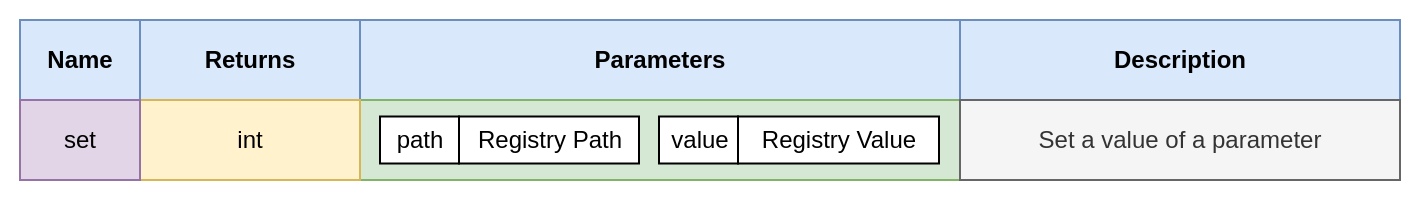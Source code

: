 <mxfile>
    <diagram id="fjN8D4Odn0497USpxgly" name="Page-1">
        <mxGraphModel dx="1051" dy="1609" grid="1" gridSize="10" guides="1" tooltips="1" connect="1" arrows="1" fold="1" page="1" pageScale="1" pageWidth="1169" pageHeight="827" background="#ffffff" math="0" shadow="0">
            <root>
                <mxCell id="0"/>
                <mxCell id="1" parent="0"/>
                <mxCell id="528" value="" style="rounded=0;whiteSpace=wrap;html=1;strokeColor=none;" vertex="1" parent="1">
                    <mxGeometry x="30" y="-810" width="710" height="100" as="geometry"/>
                </mxCell>
                <mxCell id="196" value="&lt;b&gt;Name&lt;/b&gt;" style="rounded=0;whiteSpace=wrap;html=1;align=center;fillColor=#dae8fc;strokeColor=#6c8ebf;" parent="1" vertex="1">
                    <mxGeometry x="40" y="-800" width="60" height="40" as="geometry"/>
                </mxCell>
                <mxCell id="501" value="&lt;b&gt;Parameters&lt;/b&gt;" style="rounded=0;whiteSpace=wrap;html=1;align=center;fillColor=#dae8fc;strokeColor=#6c8ebf;" parent="1" vertex="1">
                    <mxGeometry x="210" y="-800" width="300" height="40" as="geometry"/>
                </mxCell>
                <mxCell id="502" value="&lt;b&gt;Returns&lt;/b&gt;" style="rounded=0;whiteSpace=wrap;html=1;align=center;fillColor=#dae8fc;strokeColor=#6c8ebf;" parent="1" vertex="1">
                    <mxGeometry x="100" y="-800" width="110" height="40" as="geometry"/>
                </mxCell>
                <mxCell id="503" value="&lt;b&gt;Description&lt;/b&gt;" style="rounded=0;whiteSpace=wrap;html=1;align=center;fillColor=#dae8fc;strokeColor=#6c8ebf;" parent="1" vertex="1">
                    <mxGeometry x="510" y="-800" width="220" height="40" as="geometry"/>
                </mxCell>
                <mxCell id="520" value="" style="rounded=0;whiteSpace=wrap;html=1;fillColor=#d5e8d4;strokeColor=#82b366;" parent="1" vertex="1">
                    <mxGeometry x="210" y="-760" width="300" height="40" as="geometry"/>
                </mxCell>
                <mxCell id="521" value="int" style="rounded=0;whiteSpace=wrap;html=1;fillColor=#fff2cc;strokeColor=#d6b656;" parent="1" vertex="1">
                    <mxGeometry x="100" y="-760" width="110" height="40" as="geometry"/>
                </mxCell>
                <mxCell id="522" value="set" style="rounded=0;whiteSpace=wrap;html=1;fillColor=#e1d5e7;strokeColor=#9673a6;" parent="1" vertex="1">
                    <mxGeometry x="40" y="-760" width="60" height="40" as="geometry"/>
                </mxCell>
                <mxCell id="523" value="path" style="rounded=0;whiteSpace=wrap;html=1;" parent="1" vertex="1">
                    <mxGeometry x="220" y="-751.75" width="39.5" height="23.5" as="geometry"/>
                </mxCell>
                <mxCell id="524" value="Registry Path" style="rounded=0;whiteSpace=wrap;html=1;" parent="1" vertex="1">
                    <mxGeometry x="259.5" y="-751.75" width="90" height="23.5" as="geometry"/>
                </mxCell>
                <mxCell id="525" value="value" style="rounded=0;whiteSpace=wrap;html=1;" parent="1" vertex="1">
                    <mxGeometry x="359.5" y="-751.75" width="39.5" height="23.5" as="geometry"/>
                </mxCell>
                <mxCell id="526" value="Registry Value" style="rounded=0;whiteSpace=wrap;html=1;" parent="1" vertex="1">
                    <mxGeometry x="399" y="-751.75" width="100.5" height="23.5" as="geometry"/>
                </mxCell>
                <mxCell id="527" value="Set a value of a parameter" style="rounded=0;whiteSpace=wrap;html=1;fillColor=#f5f5f5;strokeColor=#666666;fontColor=#333333;" parent="1" vertex="1">
                    <mxGeometry x="510" y="-760" width="220" height="40" as="geometry"/>
                </mxCell>
            </root>
        </mxGraphModel>
    </diagram>
</mxfile>